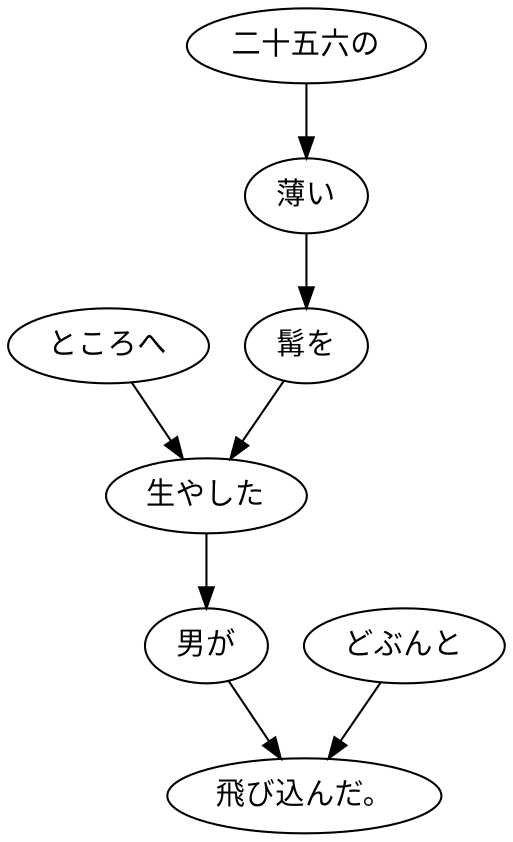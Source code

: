 digraph graph4362 {
	node0 [label="ところへ"];
	node1 [label="二十五六の"];
	node2 [label="薄い"];
	node3 [label="髯を"];
	node4 [label="生やした"];
	node5 [label="男が"];
	node6 [label="どぶんと"];
	node7 [label="飛び込んだ。"];
	node0 -> node4;
	node1 -> node2;
	node2 -> node3;
	node3 -> node4;
	node4 -> node5;
	node5 -> node7;
	node6 -> node7;
}
